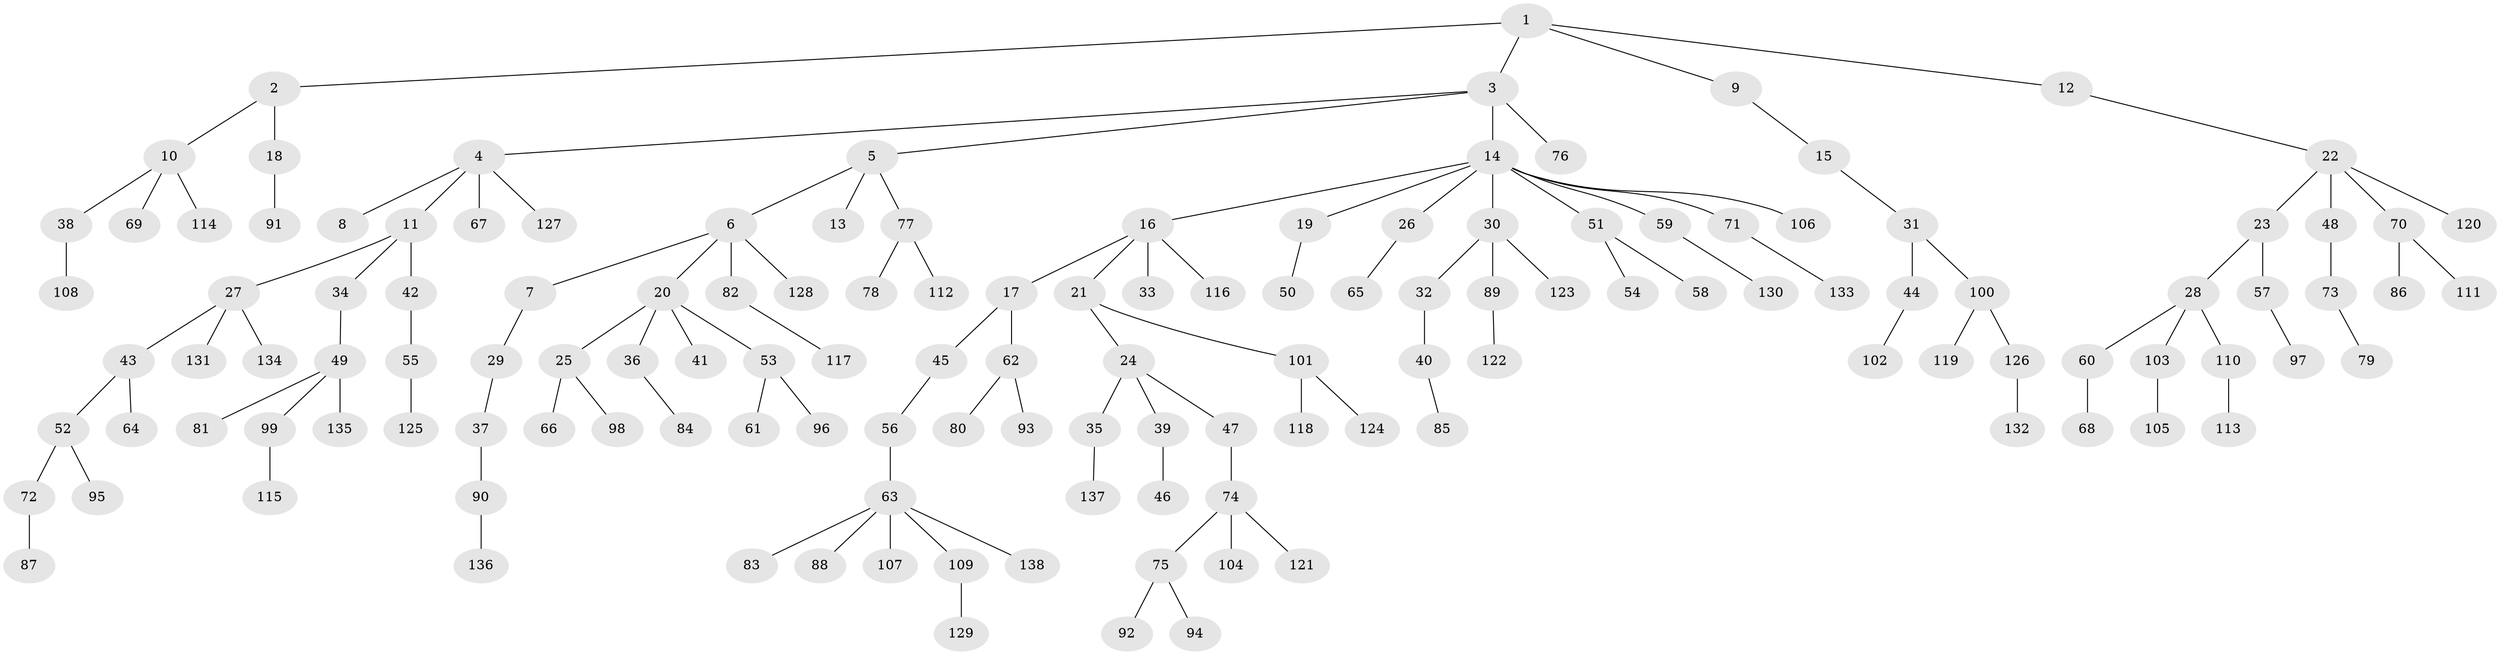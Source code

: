 // coarse degree distribution, {4: 0.0851063829787234, 3: 0.0851063829787234, 7: 0.010638297872340425, 2: 0.20212765957446807, 1: 0.5638297872340425, 9: 0.010638297872340425, 6: 0.031914893617021274, 5: 0.010638297872340425}
// Generated by graph-tools (version 1.1) at 2025/24/03/03/25 07:24:05]
// undirected, 138 vertices, 137 edges
graph export_dot {
graph [start="1"]
  node [color=gray90,style=filled];
  1;
  2;
  3;
  4;
  5;
  6;
  7;
  8;
  9;
  10;
  11;
  12;
  13;
  14;
  15;
  16;
  17;
  18;
  19;
  20;
  21;
  22;
  23;
  24;
  25;
  26;
  27;
  28;
  29;
  30;
  31;
  32;
  33;
  34;
  35;
  36;
  37;
  38;
  39;
  40;
  41;
  42;
  43;
  44;
  45;
  46;
  47;
  48;
  49;
  50;
  51;
  52;
  53;
  54;
  55;
  56;
  57;
  58;
  59;
  60;
  61;
  62;
  63;
  64;
  65;
  66;
  67;
  68;
  69;
  70;
  71;
  72;
  73;
  74;
  75;
  76;
  77;
  78;
  79;
  80;
  81;
  82;
  83;
  84;
  85;
  86;
  87;
  88;
  89;
  90;
  91;
  92;
  93;
  94;
  95;
  96;
  97;
  98;
  99;
  100;
  101;
  102;
  103;
  104;
  105;
  106;
  107;
  108;
  109;
  110;
  111;
  112;
  113;
  114;
  115;
  116;
  117;
  118;
  119;
  120;
  121;
  122;
  123;
  124;
  125;
  126;
  127;
  128;
  129;
  130;
  131;
  132;
  133;
  134;
  135;
  136;
  137;
  138;
  1 -- 2;
  1 -- 3;
  1 -- 9;
  1 -- 12;
  2 -- 10;
  2 -- 18;
  3 -- 4;
  3 -- 5;
  3 -- 14;
  3 -- 76;
  4 -- 8;
  4 -- 11;
  4 -- 67;
  4 -- 127;
  5 -- 6;
  5 -- 13;
  5 -- 77;
  6 -- 7;
  6 -- 20;
  6 -- 82;
  6 -- 128;
  7 -- 29;
  9 -- 15;
  10 -- 38;
  10 -- 69;
  10 -- 114;
  11 -- 27;
  11 -- 34;
  11 -- 42;
  12 -- 22;
  14 -- 16;
  14 -- 19;
  14 -- 26;
  14 -- 30;
  14 -- 51;
  14 -- 59;
  14 -- 71;
  14 -- 106;
  15 -- 31;
  16 -- 17;
  16 -- 21;
  16 -- 33;
  16 -- 116;
  17 -- 45;
  17 -- 62;
  18 -- 91;
  19 -- 50;
  20 -- 25;
  20 -- 36;
  20 -- 41;
  20 -- 53;
  21 -- 24;
  21 -- 101;
  22 -- 23;
  22 -- 48;
  22 -- 70;
  22 -- 120;
  23 -- 28;
  23 -- 57;
  24 -- 35;
  24 -- 39;
  24 -- 47;
  25 -- 66;
  25 -- 98;
  26 -- 65;
  27 -- 43;
  27 -- 131;
  27 -- 134;
  28 -- 60;
  28 -- 103;
  28 -- 110;
  29 -- 37;
  30 -- 32;
  30 -- 89;
  30 -- 123;
  31 -- 44;
  31 -- 100;
  32 -- 40;
  34 -- 49;
  35 -- 137;
  36 -- 84;
  37 -- 90;
  38 -- 108;
  39 -- 46;
  40 -- 85;
  42 -- 55;
  43 -- 52;
  43 -- 64;
  44 -- 102;
  45 -- 56;
  47 -- 74;
  48 -- 73;
  49 -- 81;
  49 -- 99;
  49 -- 135;
  51 -- 54;
  51 -- 58;
  52 -- 72;
  52 -- 95;
  53 -- 61;
  53 -- 96;
  55 -- 125;
  56 -- 63;
  57 -- 97;
  59 -- 130;
  60 -- 68;
  62 -- 80;
  62 -- 93;
  63 -- 83;
  63 -- 88;
  63 -- 107;
  63 -- 109;
  63 -- 138;
  70 -- 86;
  70 -- 111;
  71 -- 133;
  72 -- 87;
  73 -- 79;
  74 -- 75;
  74 -- 104;
  74 -- 121;
  75 -- 92;
  75 -- 94;
  77 -- 78;
  77 -- 112;
  82 -- 117;
  89 -- 122;
  90 -- 136;
  99 -- 115;
  100 -- 119;
  100 -- 126;
  101 -- 118;
  101 -- 124;
  103 -- 105;
  109 -- 129;
  110 -- 113;
  126 -- 132;
}
